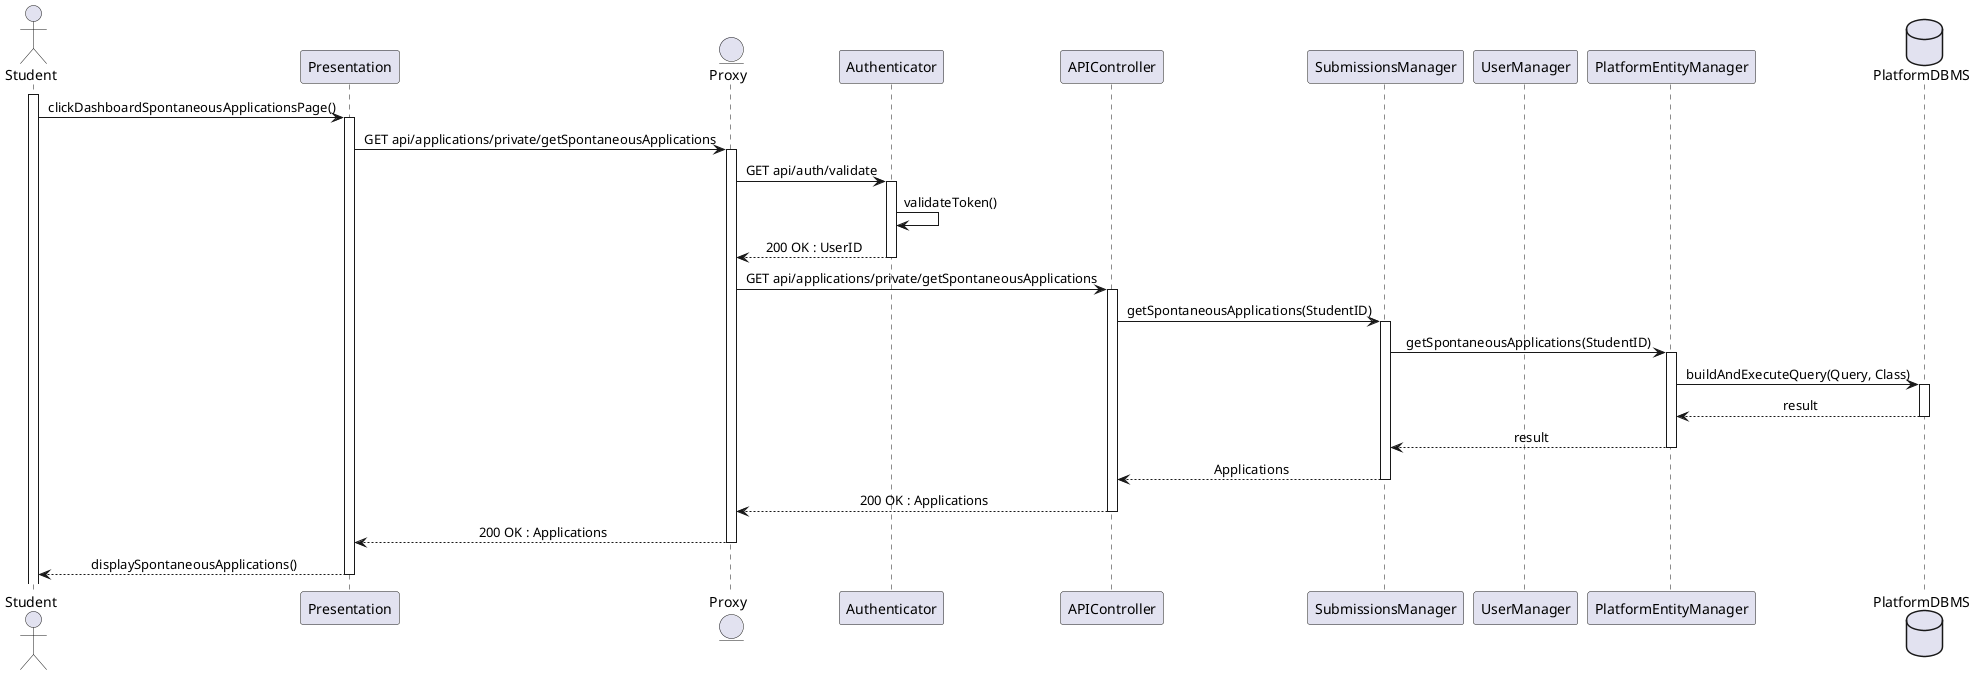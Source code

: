 @startuml 13StudentSeeSpontaneousApplications
skinparam sequenceMessageAlign center
actor       Student
participant Presentation
entity      Proxy
participant Authenticator
participant APIController
participant SubmissionsManager
participant UserManager
participant PlatformEntityManager
database    PlatformDBMS

activate Student
Student -> Presentation : clickDashboardSpontaneousApplicationsPage()
activate Presentation
Presentation -> Proxy : GET api/applications/private/getSpontaneousApplications
activate Proxy
Proxy -> Authenticator : GET api/auth/validate
activate Authenticator
Authenticator -> Authenticator : validateToken()
Authenticator --> Proxy : 200 OK : UserID
deactivate Authenticator
Proxy -> APIController : GET api/applications/private/getSpontaneousApplications
activate APIController
APIController -> SubmissionsManager : getSpontaneousApplications(StudentID)
activate SubmissionsManager
SubmissionsManager -> PlatformEntityManager : getSpontaneousApplications(StudentID)
activate PlatformEntityManager
PlatformEntityManager -> PlatformDBMS : buildAndExecuteQuery(Query, Class)
activate PlatformDBMS
PlatformDBMS --> PlatformEntityManager : result
deactivate PlatformDBMS
PlatformEntityManager --> SubmissionsManager : result
deactivate PlatformEntityManager
SubmissionsManager --> APIController : Applications
deactivate SubmissionsManager
APIController --> Proxy : 200 OK : Applications
deactivate APIController
Proxy --> Presentation : 200 OK : Applications
deactivate Proxy
Presentation --> Student : displaySpontaneousApplications()
deactivate Presentation
@enduml